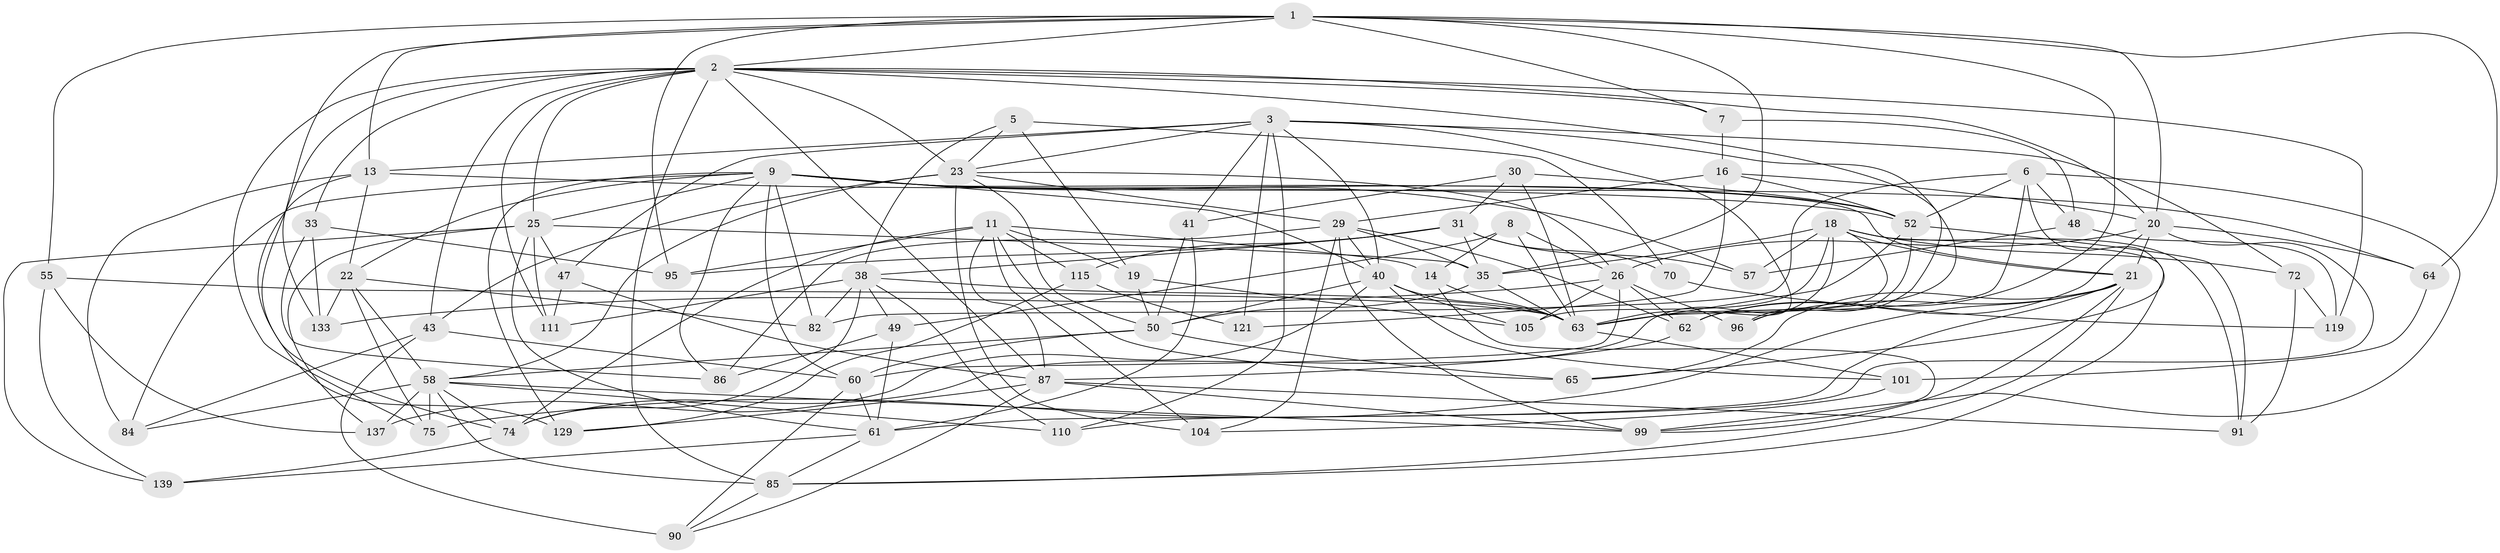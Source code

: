 // original degree distribution, {4: 1.0}
// Generated by graph-tools (version 1.1) at 2025/16/03/09/25 04:16:12]
// undirected, 69 vertices, 200 edges
graph export_dot {
graph [start="1"]
  node [color=gray90,style=filled];
  1 [super="+114+42"];
  2 [super="+4+27"];
  3 [super="+107+28+10"];
  5;
  6 [super="+15"];
  7;
  8;
  9 [super="+34+12"];
  11 [super="+122+130"];
  13 [super="+17"];
  14;
  16 [super="+97"];
  18 [super="+24+46"];
  19;
  20 [super="+116+54"];
  21 [super="+92+45"];
  22 [super="+100"];
  23 [super="+120+32+108"];
  25 [super="+39"];
  26 [super="+67+73"];
  29 [super="+132+36"];
  30;
  31 [super="+113+83"];
  33;
  35 [super="+127+124"];
  38 [super="+93+59"];
  40 [super="+109+44"];
  41;
  43 [super="+128"];
  47;
  48;
  49;
  50 [super="+51+78"];
  52 [super="+80+106"];
  55;
  57;
  58 [super="+118+81"];
  60 [super="+117"];
  61 [super="+123"];
  62 [super="+102"];
  63 [super="+98+69+89"];
  64;
  65;
  70;
  72;
  74 [super="+112"];
  75;
  82;
  84;
  85 [super="+103"];
  86;
  87 [super="+138+134"];
  90;
  91;
  95;
  96;
  99 [super="+135"];
  101;
  104;
  105;
  110;
  111;
  115;
  119;
  121;
  129;
  133;
  137;
  139;
  1 -- 13;
  1 -- 64;
  1 -- 35;
  1 -- 55;
  1 -- 62;
  1 -- 2;
  1 -- 20;
  1 -- 133;
  1 -- 7;
  1 -- 95;
  2 -- 33;
  2 -- 43;
  2 -- 111;
  2 -- 20;
  2 -- 129;
  2 -- 7;
  2 -- 75;
  2 -- 119;
  2 -- 85;
  2 -- 87;
  2 -- 25;
  2 -- 63;
  2 -- 23;
  3 -- 13;
  3 -- 110;
  3 -- 63;
  3 -- 96;
  3 -- 72;
  3 -- 41;
  3 -- 47;
  3 -- 40;
  3 -- 121;
  3 -- 23;
  5 -- 19;
  5 -- 70;
  5 -- 38;
  5 -- 23;
  6 -- 99;
  6 -- 65;
  6 -- 63;
  6 -- 48;
  6 -- 82;
  6 -- 52;
  7 -- 48;
  7 -- 16;
  8 -- 49;
  8 -- 14;
  8 -- 26;
  8 -- 63;
  9 -- 86;
  9 -- 57;
  9 -- 64;
  9 -- 129;
  9 -- 40;
  9 -- 52 [weight=3];
  9 -- 84;
  9 -- 60;
  9 -- 22;
  9 -- 82;
  9 -- 25;
  9 -- 21;
  11 -- 95;
  11 -- 65;
  11 -- 104;
  11 -- 115;
  11 -- 19;
  11 -- 14;
  11 -- 74;
  11 -- 87;
  13 -- 74;
  13 -- 84;
  13 -- 22;
  13 -- 52;
  14 -- 99;
  14 -- 63;
  16 -- 121 [weight=2];
  16 -- 29;
  16 -- 20;
  16 -- 52;
  18 -- 105;
  18 -- 85;
  18 -- 35 [weight=2];
  18 -- 57;
  18 -- 74;
  18 -- 91;
  18 -- 72;
  18 -- 21;
  18 -- 62;
  19 -- 105;
  19 -- 50;
  20 -- 64;
  20 -- 26;
  20 -- 21;
  20 -- 62;
  20 -- 110;
  21 -- 61 [weight=2];
  21 -- 99;
  21 -- 96;
  21 -- 85;
  21 -- 65;
  21 -- 75;
  22 -- 133;
  22 -- 75;
  22 -- 82;
  22 -- 58;
  23 -- 50;
  23 -- 104;
  23 -- 58;
  23 -- 43 [weight=2];
  23 -- 26;
  23 -- 29;
  25 -- 61;
  25 -- 137;
  25 -- 139;
  25 -- 111;
  25 -- 47;
  25 -- 35;
  26 -- 133;
  26 -- 105;
  26 -- 96;
  26 -- 60;
  26 -- 62;
  29 -- 104;
  29 -- 40;
  29 -- 86;
  29 -- 35;
  29 -- 99;
  29 -- 62;
  30 -- 41;
  30 -- 52;
  30 -- 31;
  30 -- 63;
  31 -- 70 [weight=2];
  31 -- 57;
  31 -- 38;
  31 -- 115;
  31 -- 35;
  31 -- 95;
  33 -- 86;
  33 -- 95;
  33 -- 133;
  35 -- 63;
  35 -- 50;
  38 -- 63;
  38 -- 82;
  38 -- 110;
  38 -- 49;
  38 -- 111;
  38 -- 74;
  40 -- 137;
  40 -- 101;
  40 -- 105;
  40 -- 63;
  40 -- 50;
  41 -- 50;
  41 -- 61;
  43 -- 84;
  43 -- 90;
  43 -- 60;
  47 -- 111;
  47 -- 87;
  48 -- 119;
  48 -- 57;
  49 -- 86;
  49 -- 61;
  50 -- 65;
  50 -- 58;
  50 -- 60;
  52 -- 96;
  52 -- 91;
  52 -- 63;
  55 -- 137;
  55 -- 139;
  55 -- 63;
  58 -- 75;
  58 -- 110;
  58 -- 74;
  58 -- 99;
  58 -- 84;
  58 -- 85;
  58 -- 137;
  60 -- 90;
  60 -- 61;
  61 -- 85;
  61 -- 139;
  62 -- 87;
  63 -- 101;
  64 -- 101;
  70 -- 119;
  72 -- 119;
  72 -- 91;
  74 -- 139;
  85 -- 90;
  87 -- 129;
  87 -- 99;
  87 -- 90;
  87 -- 91;
  101 -- 104;
  115 -- 121;
  115 -- 129;
}
